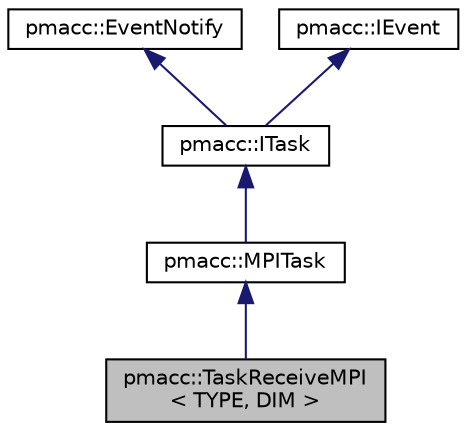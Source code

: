 digraph "pmacc::TaskReceiveMPI&lt; TYPE, DIM &gt;"
{
 // LATEX_PDF_SIZE
  edge [fontname="Helvetica",fontsize="10",labelfontname="Helvetica",labelfontsize="10"];
  node [fontname="Helvetica",fontsize="10",shape=record];
  Node1 [label="pmacc::TaskReceiveMPI\l\< TYPE, DIM \>",height=0.2,width=0.4,color="black", fillcolor="grey75", style="filled", fontcolor="black",tooltip=" "];
  Node2 -> Node1 [dir="back",color="midnightblue",fontsize="10",style="solid",fontname="Helvetica"];
  Node2 [label="pmacc::MPITask",height=0.2,width=0.4,color="black", fillcolor="white", style="filled",URL="$classpmacc_1_1_m_p_i_task.html",tooltip="Abstract base class for all tasks which depend on MPI communication."];
  Node3 -> Node2 [dir="back",color="midnightblue",fontsize="10",style="solid",fontname="Helvetica"];
  Node3 [label="pmacc::ITask",height=0.2,width=0.4,color="black", fillcolor="white", style="filled",URL="$classpmacc_1_1_i_task.html",tooltip="Abstract base class for all tasks."];
  Node4 -> Node3 [dir="back",color="midnightblue",fontsize="10",style="solid",fontname="Helvetica"];
  Node4 [label="pmacc::EventNotify",height=0.2,width=0.4,color="black", fillcolor="white", style="filled",URL="$classpmacc_1_1_event_notify.html",tooltip="Implements an observable."];
  Node5 -> Node3 [dir="back",color="midnightblue",fontsize="10",style="solid",fontname="Helvetica"];
  Node5 [label="pmacc::IEvent",height=0.2,width=0.4,color="black", fillcolor="white", style="filled",URL="$classpmacc_1_1_i_event.html",tooltip="Interface for an observer."];
}
